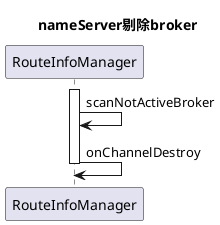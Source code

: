 @startuml
title nameServer剔除broker
activate RouteInfoManager
RouteInfoManager -> RouteInfoManager: scanNotActiveBroker
RouteInfoManager -> RouteInfoManager: onChannelDestroy
deactivate RouteInfoManager
@enduml